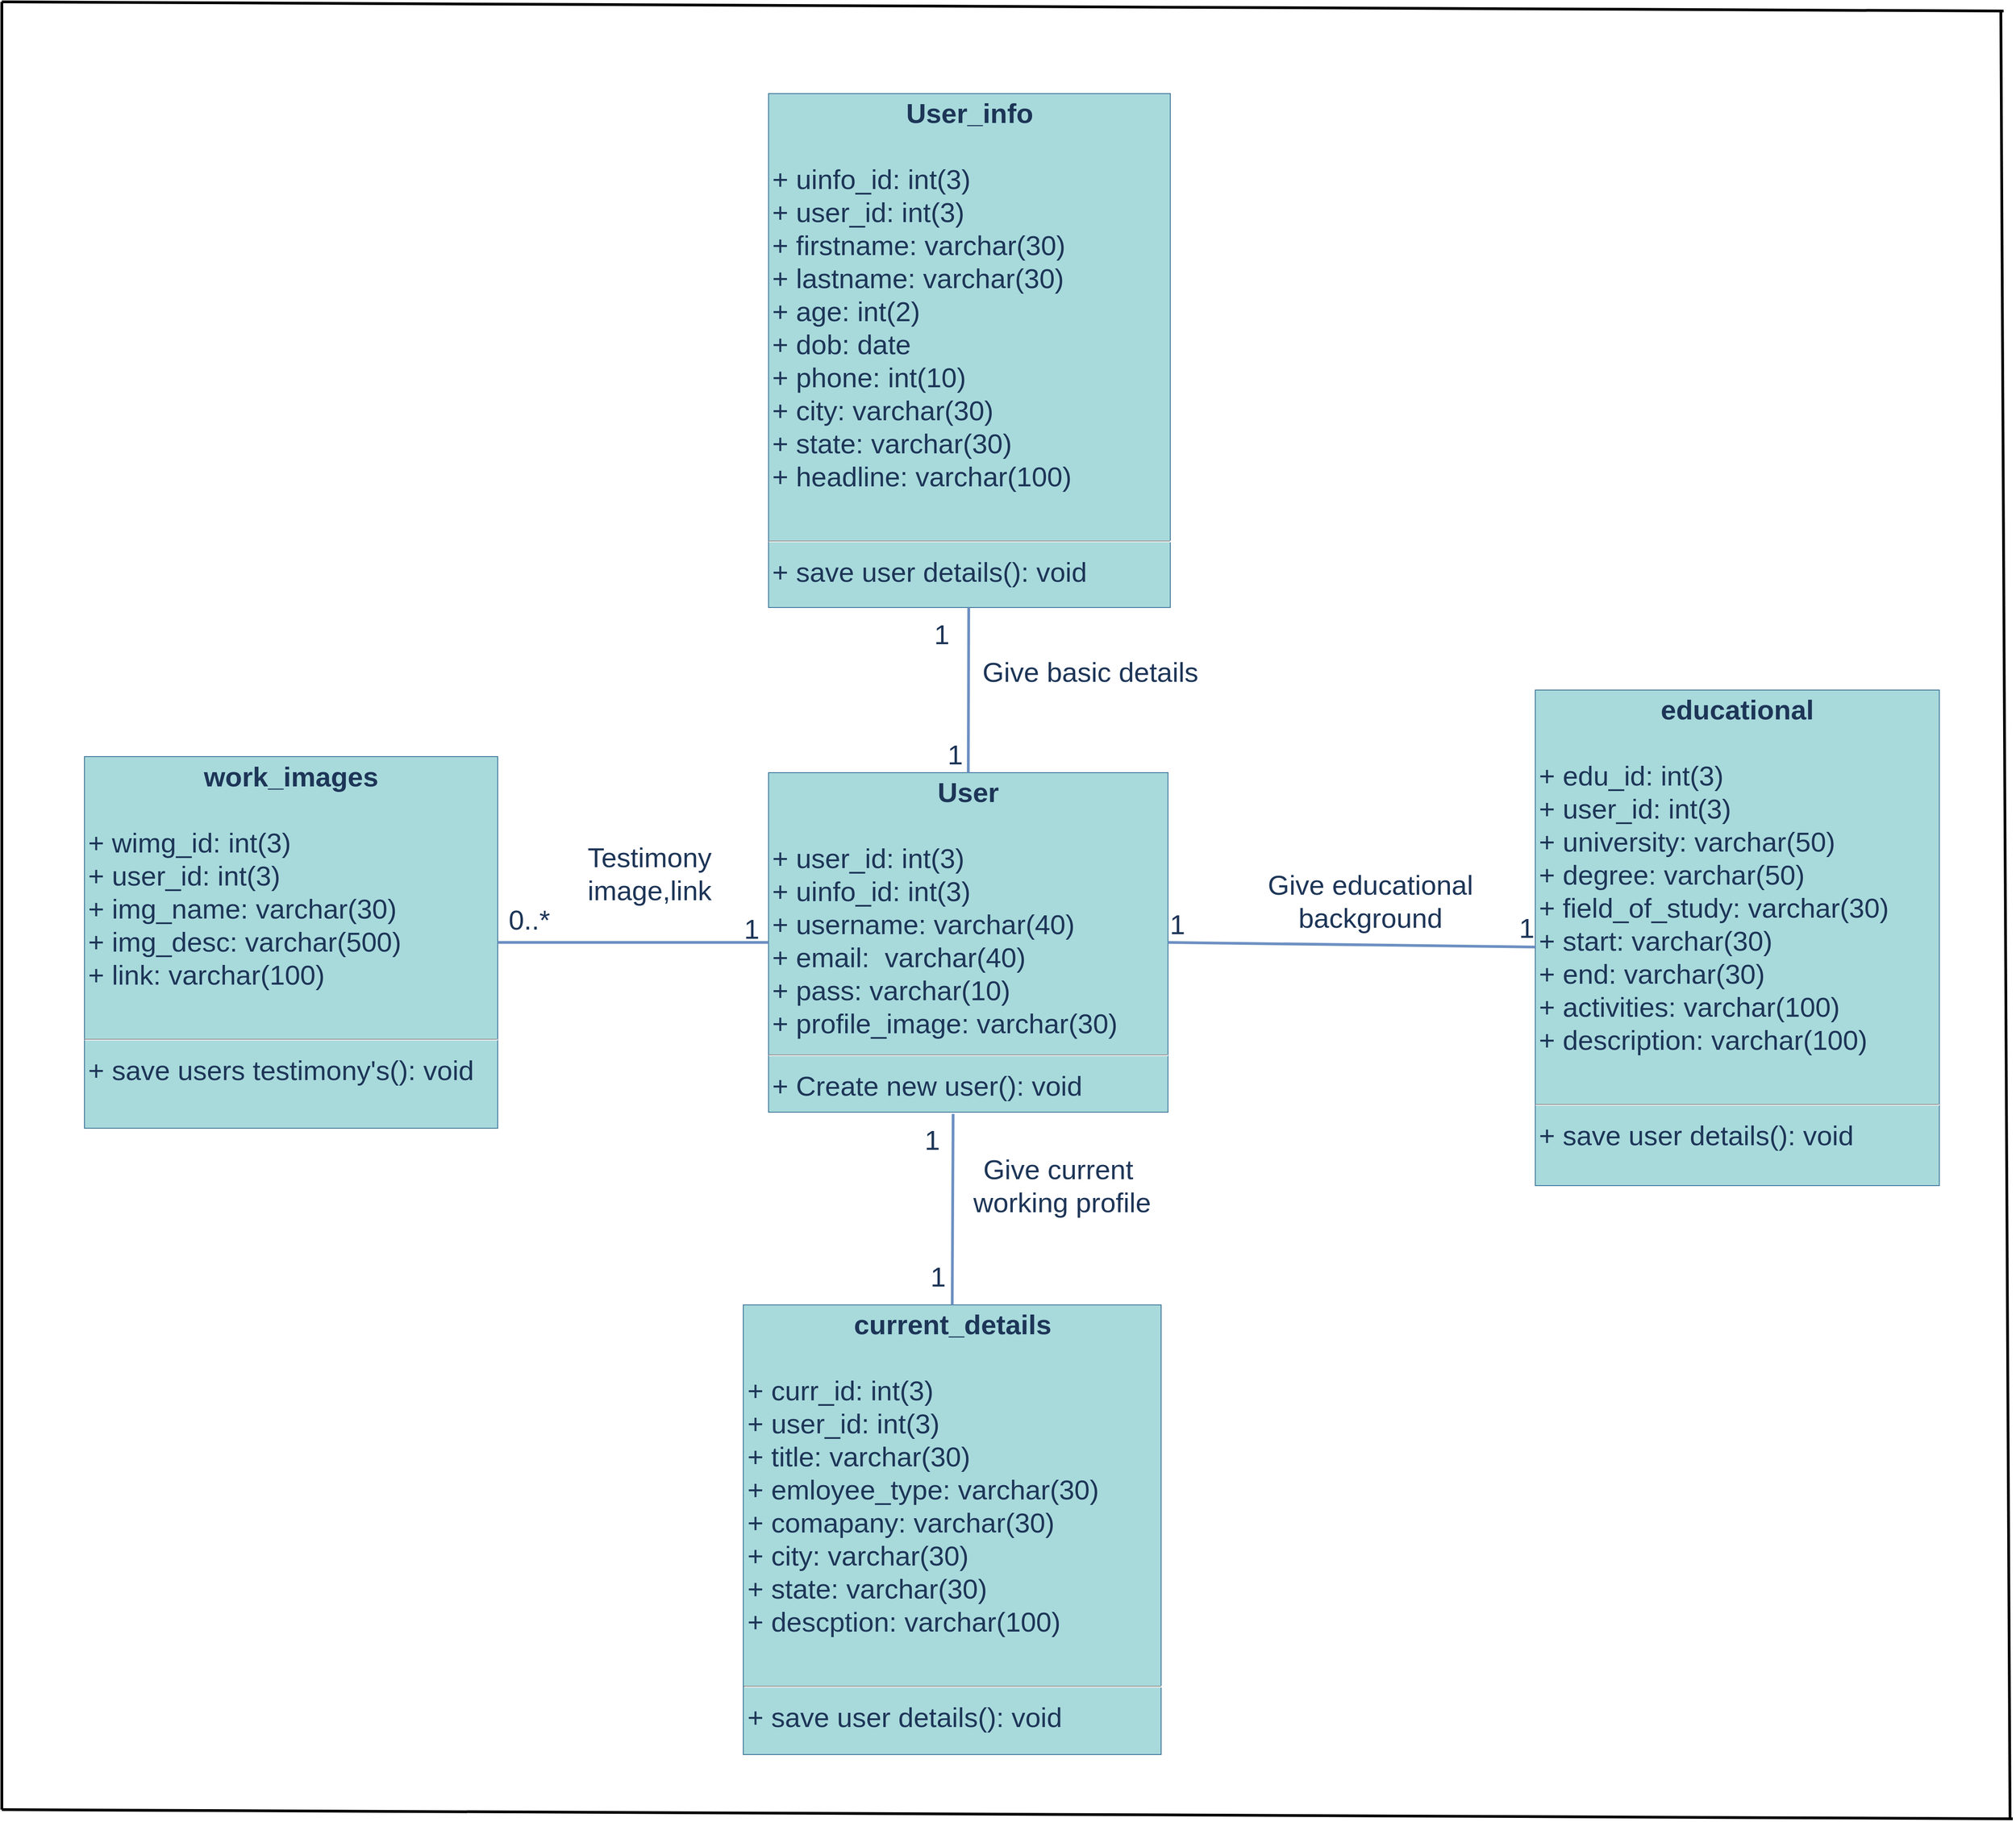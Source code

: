 <mxfile version="18.1.1" type="device" pages="2"><diagram id="C5RBs43oDa-KdzZeNtuy" name="Page-1"><mxGraphModel dx="5009" dy="2704" grid="1" gridSize="10" guides="1" tooltips="1" connect="1" arrows="1" fold="1" page="1" pageScale="1" pageWidth="827" pageHeight="1169" math="0" shadow="0"><root><mxCell id="WIyWlLk6GJQsqaUBKTNV-0"/><mxCell id="WIyWlLk6GJQsqaUBKTNV-1" parent="WIyWlLk6GJQsqaUBKTNV-0"/><mxCell id="PvgE2-tgMBCrNM9s4ZSg-0" value="&lt;p style=&quot;margin: 4px 0px 0px; text-align: center; font-size: 30px;&quot;&gt;&lt;b style=&quot;font-size: 30px;&quot;&gt;User&lt;/b&gt;&lt;/p&gt;&lt;p style=&quot;margin: 0px 0px 0px 4px; font-size: 30px;&quot;&gt;&lt;br style=&quot;font-size: 30px;&quot;&gt;&lt;/p&gt;&lt;p style=&quot;margin: 0px 0px 0px 4px; font-size: 30px;&quot;&gt;+ user_id: int(3)&lt;/p&gt;&lt;p style=&quot;margin: 0px 0px 0px 4px; font-size: 30px;&quot;&gt;+ uinfo_id: int(3)&lt;br&gt;&lt;/p&gt;&lt;p style=&quot;margin: 0px 0px 0px 4px; font-size: 30px;&quot;&gt;+ username: varchar(40)&lt;br style=&quot;font-size: 30px;&quot;&gt;&lt;/p&gt;&lt;p style=&quot;margin: 0px 0px 0px 4px; font-size: 30px;&quot;&gt;+ email:&amp;nbsp; varchar(40)&lt;br style=&quot;font-size: 30px;&quot;&gt;&lt;/p&gt;&lt;p style=&quot;margin: 0px 0px 0px 4px; font-size: 30px;&quot;&gt;+ pass: varchar(10)&lt;br style=&quot;font-size: 30px;&quot;&gt;&lt;/p&gt;&lt;p style=&quot;margin: 0px 0px 0px 4px; font-size: 30px;&quot;&gt;+ profile_image: varchar(30)&lt;br&gt;&lt;/p&gt;&lt;hr style=&quot;font-size: 30px;&quot;&gt;&lt;p style=&quot;margin: 0px 0px 0px 4px; font-size: 30px;&quot;&gt;+ Create new user(): void&lt;/p&gt;" style="verticalAlign=top;align=left;overflow=fill;fontSize=30;fontFamily=Helvetica;html=1;rounded=0;sketch=0;fontColor=#1D3557;strokeColor=#457B9D;fillColor=#A8DADC;" parent="WIyWlLk6GJQsqaUBKTNV-1" vertex="1"><mxGeometry x="-515" y="-210" width="435" height="370" as="geometry"/></mxCell><mxCell id="PvgE2-tgMBCrNM9s4ZSg-1" value="&lt;p style=&quot;margin: 4px 0px 0px; text-align: center; font-size: 30px;&quot;&gt;&lt;b style=&quot;font-size: 30px;&quot;&gt;User_info&lt;/b&gt;&lt;/p&gt;&lt;p style=&quot;margin: 0px 0px 0px 4px; font-size: 30px;&quot;&gt;&lt;br style=&quot;font-size: 30px;&quot;&gt;&lt;/p&gt;&lt;p style=&quot;margin: 0px 0px 0px 4px; font-size: 30px;&quot;&gt;+ uinfo_id: int(3)&lt;br style=&quot;font-size: 30px;&quot;&gt;&lt;/p&gt;&lt;p style=&quot;margin: 0px 0px 0px 4px; font-size: 30px;&quot;&gt;+ user_id: int(3)&lt;/p&gt;&lt;p style=&quot;margin: 0px 0px 0px 4px; font-size: 30px;&quot;&gt;+ firstname: varchar(30)&lt;/p&gt;&lt;p style=&quot;margin: 0px 0px 0px 4px; font-size: 30px;&quot;&gt;+ lastname: varchar(30)&lt;br style=&quot;font-size: 30px;&quot;&gt;&lt;/p&gt;&lt;p style=&quot;margin: 0px 0px 0px 4px; font-size: 30px;&quot;&gt;+ age: int(2)&lt;br style=&quot;font-size: 30px;&quot;&gt;&lt;/p&gt;&lt;p style=&quot;margin: 0px 0px 0px 4px; font-size: 30px;&quot;&gt;+ dob: date&amp;nbsp;&lt;br style=&quot;font-size: 30px;&quot;&gt;&lt;/p&gt;&lt;p style=&quot;margin: 0px 0px 0px 4px; font-size: 30px;&quot;&gt;+ phone: int(10)&lt;br&gt;&lt;/p&gt;&lt;p style=&quot;margin: 0px 0px 0px 4px; font-size: 30px;&quot;&gt;+ city: varchar(30)&lt;br style=&quot;font-size: 30px;&quot;&gt;&lt;/p&gt;&lt;p style=&quot;margin: 0px 0px 0px 4px; font-size: 30px;&quot;&gt;+ state: varchar(30)&lt;br style=&quot;font-size: 30px;&quot;&gt;&lt;/p&gt;&lt;p style=&quot;margin: 0px 0px 0px 4px; font-size: 30px;&quot;&gt;+ headline: varchar(100)&lt;br style=&quot;font-size: 30px;&quot;&gt;&lt;/p&gt;&lt;p style=&quot;margin: 0px 0px 0px 4px; font-size: 30px;&quot;&gt;&lt;br style=&quot;font-size: 30px;&quot;&gt;&lt;/p&gt;&lt;hr style=&quot;font-size: 30px;&quot;&gt;&lt;p style=&quot;margin: 0px 0px 0px 4px; font-size: 30px;&quot;&gt;+ save user details(): void&lt;/p&gt;" style="verticalAlign=top;align=left;overflow=fill;fontSize=30;fontFamily=Helvetica;html=1;rounded=0;sketch=0;fontColor=#1D3557;strokeColor=#457B9D;fillColor=#A8DADC;" parent="WIyWlLk6GJQsqaUBKTNV-1" vertex="1"><mxGeometry x="-515" y="-950" width="437.5" height="560" as="geometry"/></mxCell><mxCell id="PvgE2-tgMBCrNM9s4ZSg-2" value="&lt;p style=&quot;margin: 4px 0px 0px; text-align: center; font-size: 30px;&quot;&gt;&lt;b style=&quot;font-size: 30px;&quot;&gt;current_details&lt;/b&gt;&lt;/p&gt;&lt;p style=&quot;margin: 0px 0px 0px 4px; font-size: 30px;&quot;&gt;&lt;br style=&quot;font-size: 30px;&quot;&gt;&lt;/p&gt;&lt;p style=&quot;margin: 0px 0px 0px 4px; font-size: 30px;&quot;&gt;+ curr_id: int(3)&lt;br style=&quot;font-size: 30px;&quot;&gt;&lt;/p&gt;&lt;p style=&quot;margin: 0px 0px 0px 4px; font-size: 30px;&quot;&gt;+ user_id: int(3)&lt;/p&gt;&lt;p style=&quot;margin: 0px 0px 0px 4px; font-size: 30px;&quot;&gt;+ title: varchar(30)&lt;/p&gt;&lt;p style=&quot;margin: 0px 0px 0px 4px; font-size: 30px;&quot;&gt;+ emloyee_type: varchar(30)&lt;br style=&quot;font-size: 30px;&quot;&gt;&lt;/p&gt;&lt;p style=&quot;margin: 0px 0px 0px 4px; font-size: 30px;&quot;&gt;+ comapany: varchar(30)&lt;/p&gt;&lt;p style=&quot;margin: 0px 0px 0px 4px; font-size: 30px;&quot;&gt;+ city: varchar(30)&lt;br style=&quot;font-size: 30px;&quot;&gt;&lt;/p&gt;&lt;p style=&quot;margin: 0px 0px 0px 4px; font-size: 30px;&quot;&gt;+ state: varchar(30)&lt;br style=&quot;font-size: 30px;&quot;&gt;&lt;/p&gt;&lt;p style=&quot;margin: 0px 0px 0px 4px; font-size: 30px;&quot;&gt;+ descption: varchar(100)&lt;br style=&quot;font-size: 30px;&quot;&gt;&lt;/p&gt;&lt;p style=&quot;margin: 0px 0px 0px 4px; font-size: 30px;&quot;&gt;&lt;br style=&quot;font-size: 30px;&quot;&gt;&lt;/p&gt;&lt;hr style=&quot;font-size: 30px;&quot;&gt;&lt;p style=&quot;margin: 0px 0px 0px 4px; font-size: 30px;&quot;&gt;+ save user details(): void&lt;br style=&quot;font-size: 30px;&quot;&gt;&lt;/p&gt;" style="verticalAlign=top;align=left;overflow=fill;fontSize=30;fontFamily=Helvetica;html=1;rounded=0;sketch=0;fontColor=#1D3557;strokeColor=#457B9D;fillColor=#A8DADC;" parent="WIyWlLk6GJQsqaUBKTNV-1" vertex="1"><mxGeometry x="-542.5" y="370" width="455" height="490" as="geometry"/></mxCell><mxCell id="PvgE2-tgMBCrNM9s4ZSg-3" value="&lt;p style=&quot;margin: 4px 0px 0px; text-align: center; font-size: 30px;&quot;&gt;&lt;b style=&quot;font-size: 30px;&quot;&gt;educational&lt;/b&gt;&lt;/p&gt;&lt;p style=&quot;margin: 0px 0px 0px 4px; font-size: 30px;&quot;&gt;&lt;br style=&quot;font-size: 30px;&quot;&gt;&lt;/p&gt;&lt;p style=&quot;margin: 0px 0px 0px 4px; font-size: 30px;&quot;&gt;+ edu_id: int(3)&lt;br style=&quot;font-size: 30px;&quot;&gt;&lt;/p&gt;&lt;p style=&quot;margin: 0px 0px 0px 4px; font-size: 30px;&quot;&gt;+ user_id: int(3)&lt;/p&gt;&lt;p style=&quot;margin: 0px 0px 0px 4px; font-size: 30px;&quot;&gt;+ university: varchar(50)&lt;/p&gt;&lt;p style=&quot;margin: 0px 0px 0px 4px; font-size: 30px;&quot;&gt;+ degree: varchar(50)&lt;br&gt;&lt;/p&gt;&lt;p style=&quot;margin: 0px 0px 0px 4px; font-size: 30px;&quot;&gt;+ field_of_study: varchar(30)&lt;br style=&quot;font-size: 30px;&quot;&gt;&lt;/p&gt;&lt;p style=&quot;margin: 0px 0px 0px 4px; font-size: 30px;&quot;&gt;+ start: varchar(30)&lt;br style=&quot;font-size: 30px;&quot;&gt;&lt;/p&gt;&lt;p style=&quot;margin: 0px 0px 0px 4px; font-size: 30px;&quot;&gt;+ end: varchar(30)&lt;/p&gt;&lt;p style=&quot;margin: 0px 0px 0px 4px; font-size: 30px;&quot;&gt;+ activities: varchar(100)&lt;br style=&quot;font-size: 30px;&quot;&gt;&lt;/p&gt;&lt;p style=&quot;margin: 0px 0px 0px 4px; font-size: 30px;&quot;&gt;+ description: varchar(100)&lt;br style=&quot;font-size: 30px;&quot;&gt;&lt;/p&gt;&lt;p style=&quot;margin: 0px 0px 0px 4px; font-size: 30px;&quot;&gt;&lt;br style=&quot;font-size: 30px;&quot;&gt;&lt;/p&gt;&lt;hr style=&quot;font-size: 30px;&quot;&gt;&lt;p style=&quot;margin: 0px 0px 0px 4px; font-size: 30px;&quot;&gt;+ save user details(): void&lt;/p&gt;" style="verticalAlign=top;align=left;overflow=fill;fontSize=30;fontFamily=Helvetica;html=1;rounded=0;sketch=0;fontColor=#1D3557;strokeColor=#457B9D;fillColor=#A8DADC;" parent="WIyWlLk6GJQsqaUBKTNV-1" vertex="1"><mxGeometry x="320" y="-300" width="440" height="540" as="geometry"/></mxCell><mxCell id="PvgE2-tgMBCrNM9s4ZSg-4" value="&lt;p style=&quot;margin: 4px 0px 0px; text-align: center; font-size: 30px;&quot;&gt;&lt;b style=&quot;font-size: 30px;&quot;&gt;work_images&lt;/b&gt;&lt;/p&gt;&lt;p style=&quot;margin: 0px 0px 0px 4px; font-size: 30px;&quot;&gt;&lt;br style=&quot;font-size: 30px;&quot;&gt;&lt;/p&gt;&lt;p style=&quot;margin: 0px 0px 0px 4px; font-size: 30px;&quot;&gt;+ wimg_id: int(3)&lt;br style=&quot;font-size: 30px;&quot;&gt;&lt;/p&gt;&lt;p style=&quot;margin: 0px 0px 0px 4px; font-size: 30px;&quot;&gt;+ user_id: int(3)&lt;/p&gt;&lt;p style=&quot;margin: 0px 0px 0px 4px; font-size: 30px;&quot;&gt;+ img_name: varchar(30)&lt;/p&gt;&lt;p style=&quot;margin: 0px 0px 0px 4px; font-size: 30px;&quot;&gt;+ img_desc: varchar(500)&lt;br style=&quot;font-size: 30px;&quot;&gt;&lt;/p&gt;&lt;p style=&quot;margin: 0px 0px 0px 4px; font-size: 30px;&quot;&gt;+ link: varchar(100)&lt;br style=&quot;font-size: 30px;&quot;&gt;&lt;/p&gt;&lt;p style=&quot;margin: 0px 0px 0px 4px; font-size: 30px;&quot;&gt;&lt;br style=&quot;font-size: 30px;&quot;&gt;&lt;/p&gt;&lt;hr style=&quot;font-size: 30px;&quot;&gt;&lt;p style=&quot;margin: 0px 0px 0px 4px; font-size: 30px;&quot;&gt;+ save users testimony's(): void&lt;/p&gt;" style="verticalAlign=top;align=left;overflow=fill;fontSize=30;fontFamily=Helvetica;html=1;rounded=0;sketch=0;fontColor=#1D3557;strokeColor=#457B9D;fillColor=#A8DADC;" parent="WIyWlLk6GJQsqaUBKTNV-1" vertex="1"><mxGeometry x="-1260" y="-227.5" width="450" height="405" as="geometry"/></mxCell><mxCell id="PvgE2-tgMBCrNM9s4ZSg-18" value="" style="endArrow=none;html=1;rounded=0;sketch=0;fontSize=30;fontColor=#1D3557;strokeColor=#6D90C2;strokeWidth=3;fillColor=#A8DADC;curved=0;exitX=1;exitY=0.5;exitDx=0;exitDy=0;" parent="WIyWlLk6GJQsqaUBKTNV-1" source="PvgE2-tgMBCrNM9s4ZSg-0" edge="1"><mxGeometry relative="1" as="geometry"><mxPoint x="-950" y="-630" as="sourcePoint"/><mxPoint x="320" y="-20" as="targetPoint"/></mxGeometry></mxCell><mxCell id="PvgE2-tgMBCrNM9s4ZSg-19" value="1" style="resizable=0;html=1;align=left;verticalAlign=bottom;rounded=0;sketch=0;fontSize=30;fontColor=#1D3557;strokeColor=#457B9D;fillColor=#A8DADC;" parent="PvgE2-tgMBCrNM9s4ZSg-18" connectable="0" vertex="1"><mxGeometry x="-1" relative="1" as="geometry"/></mxCell><mxCell id="PvgE2-tgMBCrNM9s4ZSg-20" value="1" style="resizable=0;html=1;align=right;verticalAlign=bottom;rounded=0;sketch=0;fontSize=30;fontColor=#1D3557;strokeColor=#457B9D;fillColor=#A8DADC;" parent="PvgE2-tgMBCrNM9s4ZSg-18" connectable="0" vertex="1"><mxGeometry x="1" relative="1" as="geometry"/></mxCell><mxCell id="PvgE2-tgMBCrNM9s4ZSg-21" value="" style="endArrow=none;html=1;rounded=0;sketch=0;fontSize=30;fontColor=#1D3557;strokeColor=#6D90C2;strokeWidth=3;fillColor=#A8DADC;curved=0;entryX=0;entryY=0.5;entryDx=0;entryDy=0;exitX=1;exitY=0.5;exitDx=0;exitDy=0;" parent="WIyWlLk6GJQsqaUBKTNV-1" source="PvgE2-tgMBCrNM9s4ZSg-4" target="PvgE2-tgMBCrNM9s4ZSg-0" edge="1"><mxGeometry relative="1" as="geometry"><mxPoint x="-940" y="-620" as="sourcePoint"/><mxPoint x="-780" y="-620" as="targetPoint"/></mxGeometry></mxCell><mxCell id="PvgE2-tgMBCrNM9s4ZSg-22" value="0..*" style="resizable=0;html=1;align=left;verticalAlign=bottom;rounded=0;sketch=0;fontSize=30;fontColor=#1D3557;strokeColor=#457B9D;fillColor=#A8DADC;" parent="PvgE2-tgMBCrNM9s4ZSg-21" connectable="0" vertex="1"><mxGeometry x="-1" relative="1" as="geometry"><mxPoint x="10" y="-5" as="offset"/></mxGeometry></mxCell><mxCell id="PvgE2-tgMBCrNM9s4ZSg-23" value="1" style="resizable=0;html=1;align=right;verticalAlign=bottom;rounded=0;sketch=0;fontSize=30;fontColor=#1D3557;strokeColor=#457B9D;fillColor=#A8DADC;" parent="PvgE2-tgMBCrNM9s4ZSg-21" connectable="0" vertex="1"><mxGeometry x="1" relative="1" as="geometry"><mxPoint x="-10" y="5" as="offset"/></mxGeometry></mxCell><mxCell id="PvgE2-tgMBCrNM9s4ZSg-24" value="Testimony &lt;br&gt;image,link" style="text;html=1;align=center;verticalAlign=middle;resizable=0;points=[];autosize=1;strokeColor=none;fillColor=none;fontSize=30;fontColor=#1D3557;" parent="WIyWlLk6GJQsqaUBKTNV-1" vertex="1"><mxGeometry x="-720" y="-140" width="150" height="80" as="geometry"/></mxCell><mxCell id="PvgE2-tgMBCrNM9s4ZSg-35" value="" style="endArrow=none;html=1;rounded=0;sketch=0;fontSize=30;fontColor=#1D3557;strokeColor=#6D90C2;strokeWidth=3;fillColor=#A8DADC;curved=0;exitX=0.5;exitY=0;exitDx=0;exitDy=0;" parent="WIyWlLk6GJQsqaUBKTNV-1" source="PvgE2-tgMBCrNM9s4ZSg-0" target="PvgE2-tgMBCrNM9s4ZSg-1" edge="1"><mxGeometry relative="1" as="geometry"><mxPoint x="-220" y="-340" as="sourcePoint"/><mxPoint x="-60" y="-340" as="targetPoint"/></mxGeometry></mxCell><mxCell id="PvgE2-tgMBCrNM9s4ZSg-36" value="1" style="resizable=0;html=1;align=left;verticalAlign=bottom;rounded=0;sketch=0;fontSize=30;fontColor=#1D3557;strokeColor=#457B9D;fillColor=#A8DADC;" parent="PvgE2-tgMBCrNM9s4ZSg-35" connectable="0" vertex="1"><mxGeometry x="-1" relative="1" as="geometry"><mxPoint x="-25" as="offset"/></mxGeometry></mxCell><mxCell id="PvgE2-tgMBCrNM9s4ZSg-37" value="1" style="resizable=0;html=1;align=right;verticalAlign=bottom;rounded=0;sketch=0;fontSize=30;fontColor=#1D3557;strokeColor=#457B9D;fillColor=#A8DADC;" parent="PvgE2-tgMBCrNM9s4ZSg-35" connectable="0" vertex="1"><mxGeometry x="1" relative="1" as="geometry"><mxPoint x="-20" y="49" as="offset"/></mxGeometry></mxCell><mxCell id="PvgE2-tgMBCrNM9s4ZSg-38" value="Give basic details" style="text;html=1;align=center;verticalAlign=middle;resizable=0;points=[];autosize=1;strokeColor=none;fillColor=none;fontSize=30;fontColor=#1D3557;" parent="WIyWlLk6GJQsqaUBKTNV-1" vertex="1"><mxGeometry x="-290" y="-340" width="250" height="40" as="geometry"/></mxCell><mxCell id="PvgE2-tgMBCrNM9s4ZSg-43" value="" style="endArrow=none;html=1;rounded=0;sketch=0;fontSize=30;fontColor=#1D3557;strokeColor=#6D90C2;strokeWidth=3;fillColor=#A8DADC;curved=0;exitX=0.462;exitY=1.005;exitDx=0;exitDy=0;exitPerimeter=0;entryX=0.5;entryY=0;entryDx=0;entryDy=0;" parent="WIyWlLk6GJQsqaUBKTNV-1" source="PvgE2-tgMBCrNM9s4ZSg-0" target="PvgE2-tgMBCrNM9s4ZSg-2" edge="1"><mxGeometry relative="1" as="geometry"><mxPoint x="-380" y="100" as="sourcePoint"/><mxPoint x="-360" y="340" as="targetPoint"/></mxGeometry></mxCell><mxCell id="PvgE2-tgMBCrNM9s4ZSg-44" value="1" style="resizable=0;html=1;align=left;verticalAlign=bottom;rounded=0;sketch=0;fontSize=30;fontColor=#1D3557;strokeColor=#457B9D;fillColor=#A8DADC;" parent="PvgE2-tgMBCrNM9s4ZSg-43" connectable="0" vertex="1"><mxGeometry x="-1" relative="1" as="geometry"><mxPoint x="-33" y="49" as="offset"/></mxGeometry></mxCell><mxCell id="PvgE2-tgMBCrNM9s4ZSg-45" value="1" style="resizable=0;html=1;align=right;verticalAlign=bottom;rounded=0;sketch=0;fontSize=30;fontColor=#1D3557;strokeColor=#457B9D;fillColor=#A8DADC;" parent="PvgE2-tgMBCrNM9s4ZSg-43" connectable="0" vertex="1"><mxGeometry x="1" relative="1" as="geometry"><mxPoint x="-7" y="-10" as="offset"/></mxGeometry></mxCell><mxCell id="PvgE2-tgMBCrNM9s4ZSg-47" value="Give current&lt;br&gt;&amp;nbsp;working profile" style="text;html=1;align=center;verticalAlign=middle;resizable=0;points=[];autosize=1;strokeColor=none;fillColor=none;fontSize=30;fontColor=#1D3557;rotation=0;" parent="WIyWlLk6GJQsqaUBKTNV-1" vertex="1"><mxGeometry x="-310" y="200" width="220" height="80" as="geometry"/></mxCell><mxCell id="PvgE2-tgMBCrNM9s4ZSg-48" value="Give educational&lt;br&gt;background" style="text;html=1;align=center;verticalAlign=middle;resizable=0;points=[];autosize=1;strokeColor=none;fillColor=none;fontSize=30;fontColor=#1D3557;rotation=0;" parent="WIyWlLk6GJQsqaUBKTNV-1" vertex="1"><mxGeometry x="20" y="-110" width="240" height="80" as="geometry"/></mxCell><mxCell id="PvgE2-tgMBCrNM9s4ZSg-49" value="" style="endArrow=none;startArrow=none;endFill=0;startFill=0;endSize=8;html=1;verticalAlign=bottom;labelBackgroundColor=none;strokeWidth=3;rounded=1;sketch=0;fontSize=30;fontColor=#1D3557;fillColor=#A8DADC;curved=0;" parent="WIyWlLk6GJQsqaUBKTNV-1" edge="1"><mxGeometry width="160" relative="1" as="geometry"><mxPoint x="-1350" y="-1050" as="sourcePoint"/><mxPoint x="830" y="-1040" as="targetPoint"/></mxGeometry></mxCell><mxCell id="PvgE2-tgMBCrNM9s4ZSg-50" value="" style="endArrow=none;startArrow=none;endFill=0;startFill=0;endSize=8;html=1;verticalAlign=bottom;labelBackgroundColor=none;strokeWidth=3;rounded=1;sketch=0;fontSize=30;fontColor=#1D3557;fillColor=#A8DADC;curved=0;" parent="WIyWlLk6GJQsqaUBKTNV-1" edge="1"><mxGeometry width="160" relative="1" as="geometry"><mxPoint x="-1350" y="-1050" as="sourcePoint"/><mxPoint x="-1350" y="920" as="targetPoint"/></mxGeometry></mxCell><mxCell id="PvgE2-tgMBCrNM9s4ZSg-51" value="" style="endArrow=none;startArrow=none;endFill=0;startFill=0;endSize=8;html=1;verticalAlign=bottom;labelBackgroundColor=none;strokeWidth=3;rounded=1;sketch=0;fontSize=30;fontColor=#1D3557;fillColor=#A8DADC;curved=0;" parent="WIyWlLk6GJQsqaUBKTNV-1" edge="1"><mxGeometry width="160" relative="1" as="geometry"><mxPoint x="-1350" y="920" as="sourcePoint"/><mxPoint x="840" y="930" as="targetPoint"/></mxGeometry></mxCell><mxCell id="PvgE2-tgMBCrNM9s4ZSg-52" value="" style="endArrow=none;startArrow=none;endFill=0;startFill=0;endSize=8;html=1;verticalAlign=bottom;labelBackgroundColor=none;strokeWidth=3;rounded=1;sketch=0;fontSize=30;fontColor=#1D3557;fillColor=#A8DADC;curved=0;" parent="WIyWlLk6GJQsqaUBKTNV-1" edge="1"><mxGeometry width="160" relative="1" as="geometry"><mxPoint x="827" y="-1040" as="sourcePoint"/><mxPoint x="837" y="930" as="targetPoint"/></mxGeometry></mxCell></root></mxGraphModel></diagram><diagram id="4L3517peHJA12_PdAljC" name="Page-2"><mxGraphModel dx="1102" dy="557" grid="1" gridSize="10" guides="1" tooltips="1" connect="1" arrows="1" fold="1" page="1" pageScale="1" pageWidth="850" pageHeight="1100" math="0" shadow="0"><root><mxCell id="0"/><mxCell id="1" parent="0"/></root></mxGraphModel></diagram></mxfile>